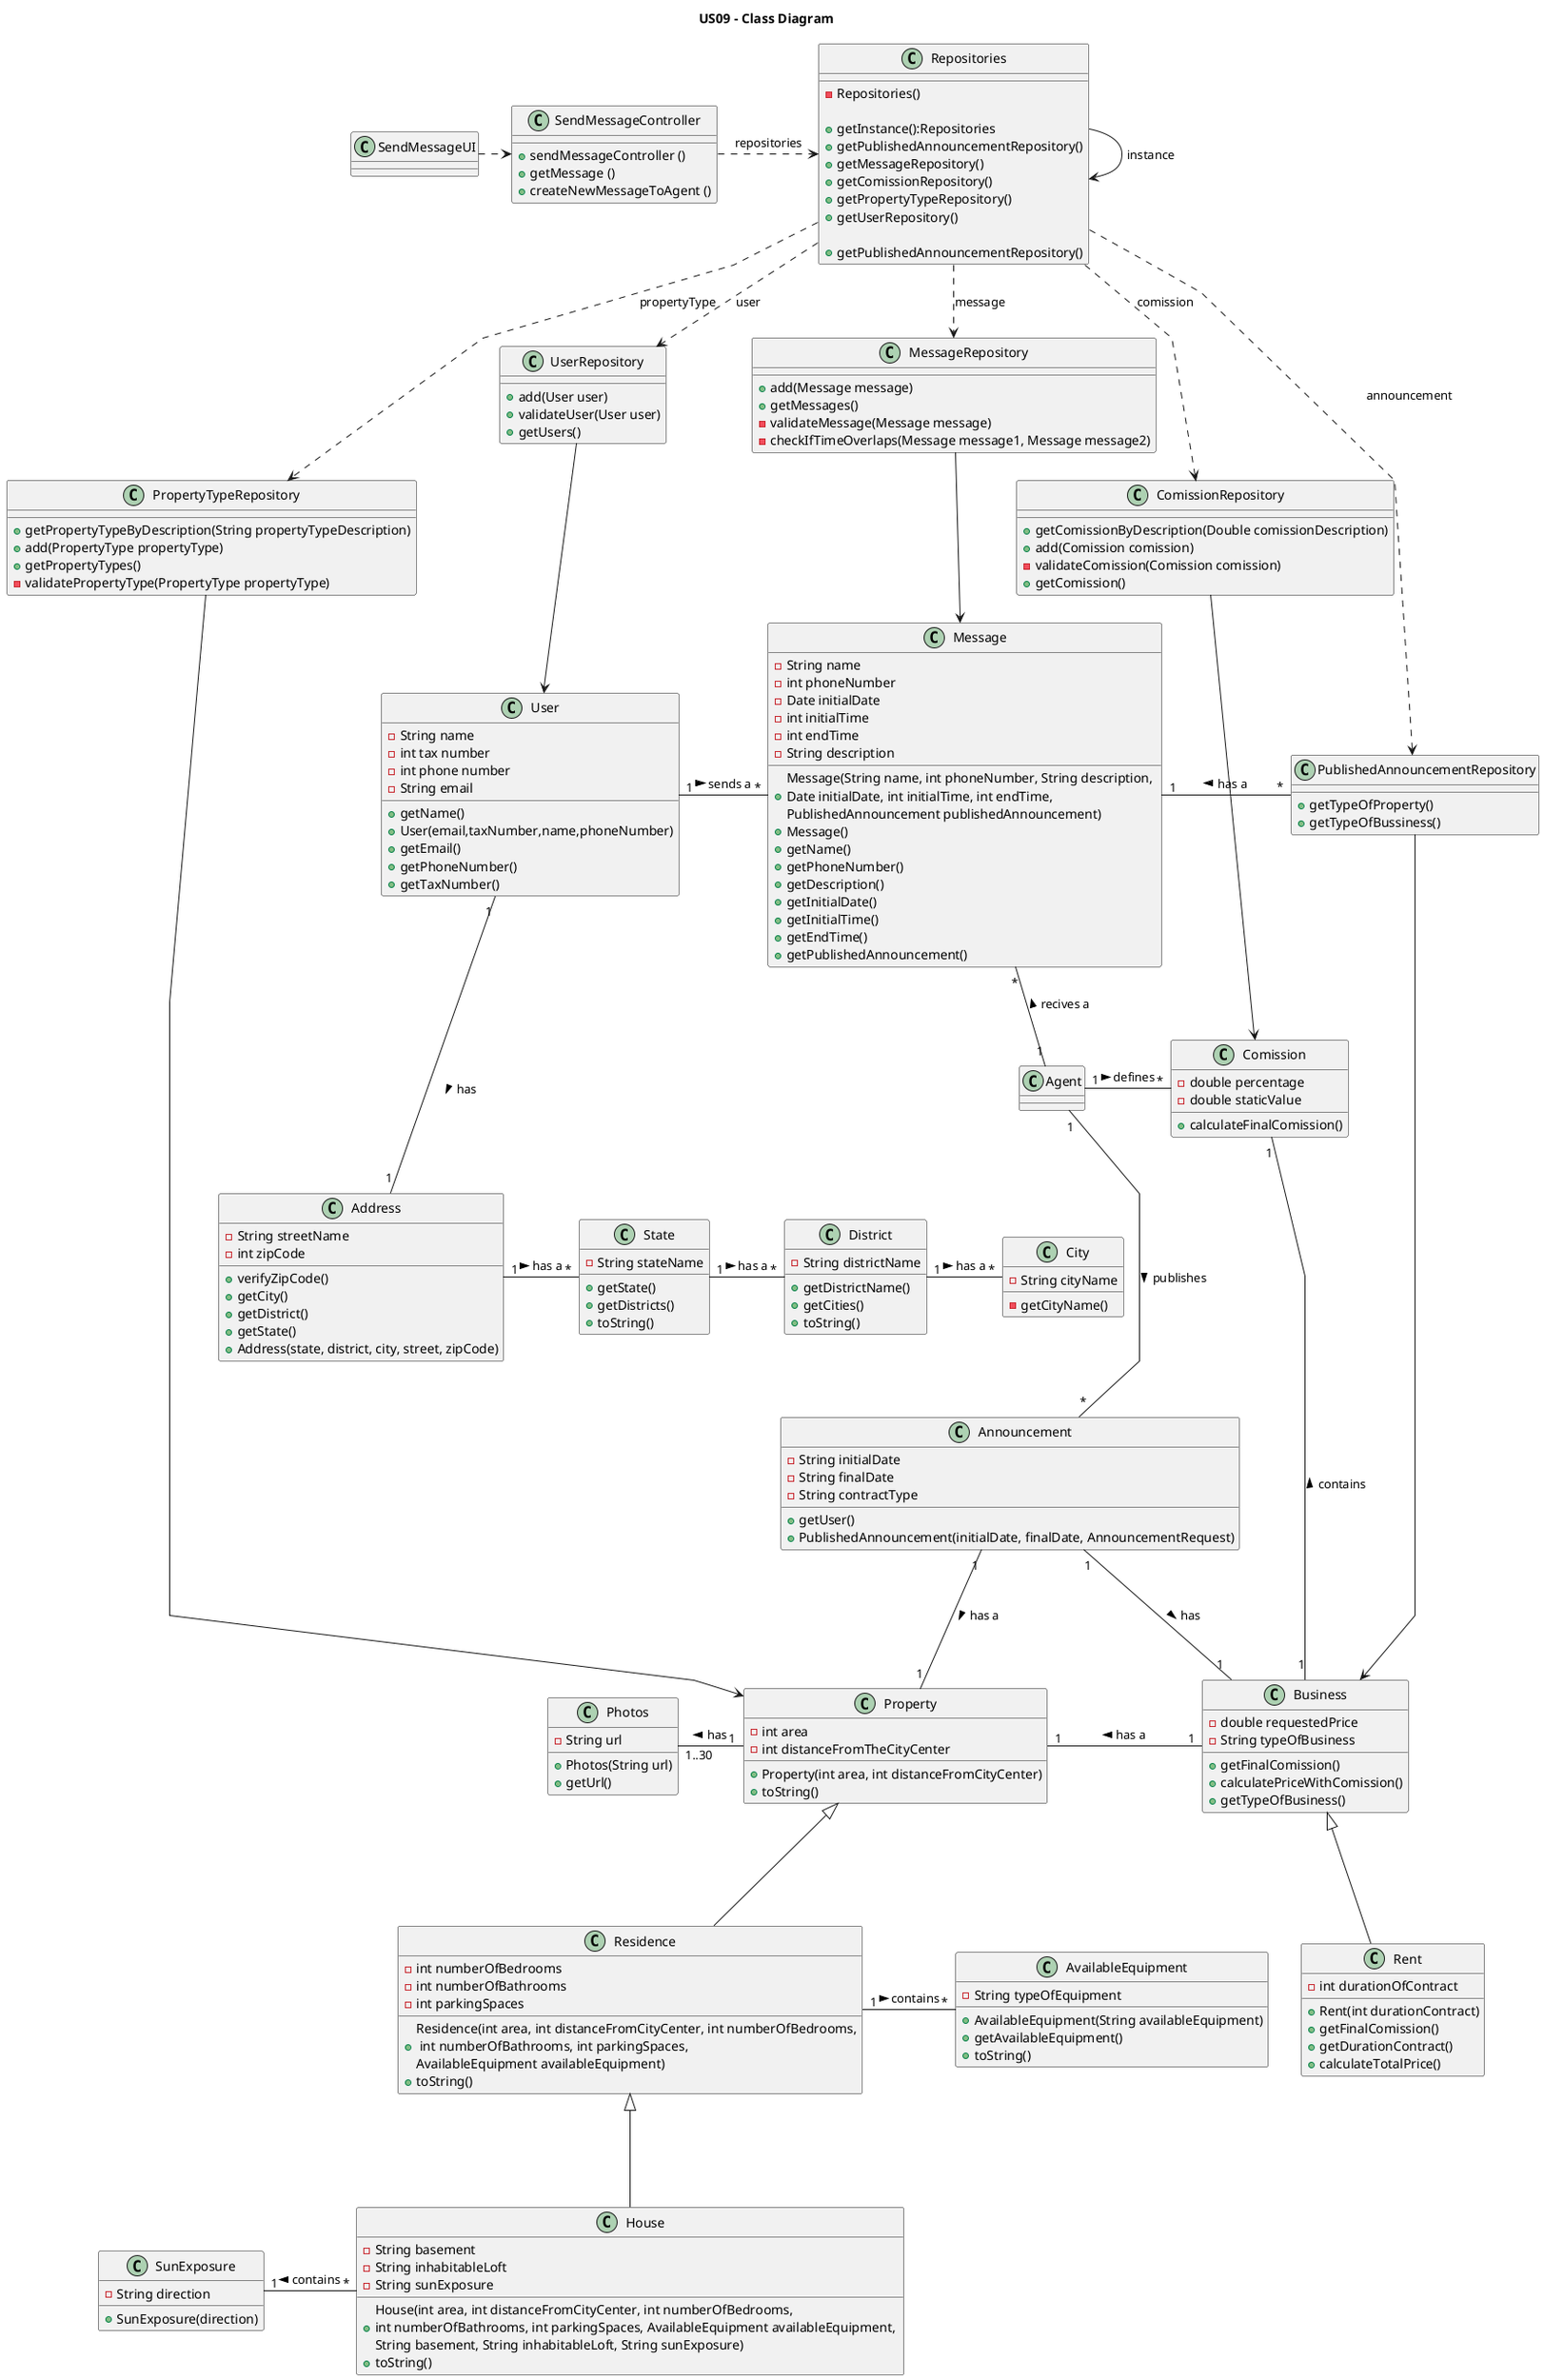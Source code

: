 @startuml
'skinparam monochrome true
skinparam packageStyle rectangle
skinparam shadowing false
skinparam linetype polyline
'skinparam linetype orto
'skinparam classAttributeIconSize 0
'left to right direction

title US09 - Class Diagram


class SendMessageUI


class SendMessageController {
    + sendMessageController ()
    + getMessage ()
    + createNewMessageToAgent ()
  }

SendMessageUI .> SendMessageController

class Repositories {
-Repositories()

+getInstance():Repositories
+getPublishedAnnouncementRepository()
+getMessageRepository()
+getComissionRepository()
+getPropertyTypeRepository()
+getUserRepository()

}


class PublishedAnnouncementRepository {

+ getTypeOfProperty()
+ getTypeOfBussiness()
}

class PropertyTypeRepository{
    + getPropertyTypeByDescription(String propertyTypeDescription)
    +add(PropertyType propertyType)
    +getPropertyTypes()
    -validatePropertyType(PropertyType propertyType)
}

class UserRepository{
+add(User user)
+validateUser(User user)
+getUsers()
}

class ComissionRepository{
+getComissionByDescription(Double comissionDescription)
+add(Comission comission)
-validateComission(Comission comission)
+getComission()
}

class MessageRepository {
+add(Message message)
+getMessages()
-validateMessage(Message message)
-checkIfTimeOverlaps(Message message1, Message message2)
}

class Message {
    - String name
    - int phoneNumber
    - Date initialDate
    - int initialTime
    - int endTime
    - String description

    + Message(String name, int phoneNumber, String description, \nDate initialDate, int initialTime, int endTime, \nPublishedAnnouncement publishedAnnouncement)
    + Message()
    + getName()
    + getPhoneNumber()
    + getDescription()
    + getInitialDate()
    + getInitialTime()
    + getEndTime()
    + getPublishedAnnouncement()

}



class Property {
    - int area
    - int distanceFromTheCityCenter

    +Property(int area, int distanceFromCityCenter)
    +toString()
}

class Photos{
    - String url

    +Photos(String url)
    + getUrl()
}

class House {
    - String basement
    - String inhabitableLoft
    - String sunExposure

    + House(int area, int distanceFromCityCenter, int numberOfBedrooms, \nint numberOfBathrooms, int parkingSpaces, AvailableEquipment availableEquipment, \nString basement, String inhabitableLoft, String sunExposure)
    + toString()
}

class Residence {
 - int numberOfBedrooms
 - int numberOfBathrooms
 - int parkingSpaces

    + Residence(int area, int distanceFromCityCenter, int numberOfBedrooms,\n int numberOfBathrooms, int parkingSpaces, \nAvailableEquipment availableEquipment)
    + toString()
}

class SunExposure {
    - String direction

    +SunExposure(direction)
}

class AvailableEquipment {
    - String typeOfEquipment

    +AvailableEquipment(String availableEquipment)
    +getAvailableEquipment()
    + toString()
}




class User{
-String name
-int tax number
-int phone number
-String email

+getName()
+User(email,taxNumber,name,phoneNumber)
+getEmail()
+getPhoneNumber()
+getTaxNumber()
}



class Address {
    -String streetName
    -int zipCode

    +verifyZipCode()
    +getCity()
    +getDistrict()
    +getState()
    +Address(state, district, city, street, zipCode)
}



class City {
     - String cityName

    -getCityName()
}

class District{
- String districtName


    +getDistrictName()
    +getCities()
    +toString()
}

class State{
  - String stateName

     +getState()
     +getDistricts()
     +toString()
}



class Comission{
     - double percentage
     - double staticValue

    + calculateFinalComission()
}


class Rent {
    - int durationOfContract

    +Rent(int durationContract)
    +getFinalComission()
    +getDurationContract()
    +calculateTotalPrice()
}

class Announcement {
    - String initialDate
    - String finalDate
    - String contractType

    +getUser()
    +PublishedAnnouncement(initialDate, finalDate, AnnouncementRequest)
}

class Business {
    - double requestedPrice
    -String typeOfBusiness

    +getFinalComission()
    +calculatePriceWithComission()
    +getTypeOfBusiness()
}

class Repositories
{
    + getPublishedAnnouncementRepository()
}



SendMessageController .> Repositories : repositories
Repositories --> Repositories :instance
Repositories ..> UserRepository : user
Repositories ..> ComissionRepository : comission
Repositories ..> PublishedAnnouncementRepository : announcement
Repositories ..> PropertyTypeRepository : propertyType
Repositories ..> MessageRepository : message

MessageRepository -down-> Message
Agent "1" -up- "*" Message : recives a >
Message "1" -right- "*" PublishedAnnouncementRepository: has a <



PropertyTypeRepository --> Property
Residence <|-down-- House
Property <|-down-- Residence
Property "1" -left- "1..30" Photos: has >
SunExposure "1" --right- "*" House: contains <
AvailableEquipment "*" -left- "1" Residence: contains <




State "*"-left- "1" Address: has a  <
City "*"-left- "1" District: has a  <
District "*"-left- "1" State: has a  <
User "1" --- "1" Address: has >
UserRepository --> User
PublishedAnnouncementRepository --> Business
User "1"-right-"*" Message : sends a >


ComissionRepository -down-> Comission
Comission "*" -up "1" Agent: defines <
Comission "1" -- "1" Business: contains <
Property "1" - "1" Business: has a <
Announcement "1" --- "1" Business: has >
Announcement "1" --down- "1" Property: has a >
Announcement "*" -up-- "1" Agent: publishes <
Business <|--- Rent


@enduml